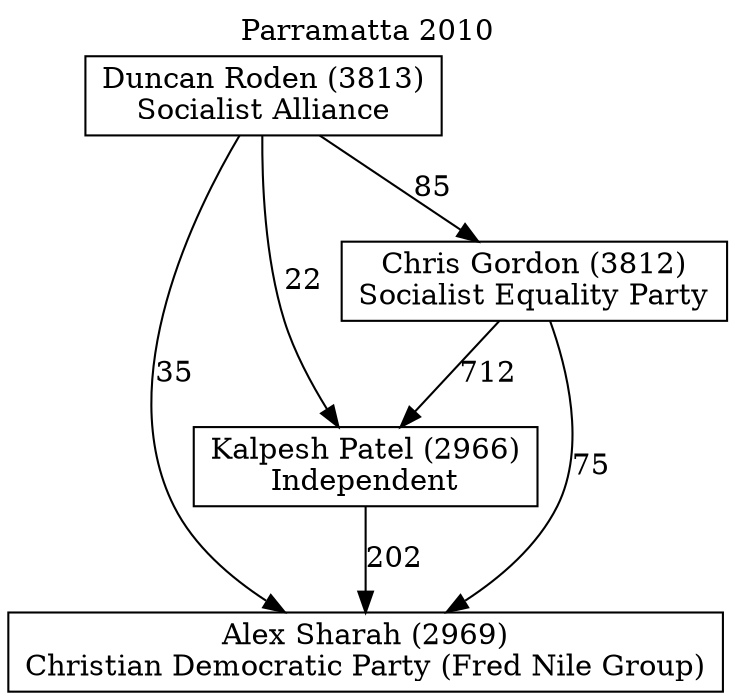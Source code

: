 // House preference flow
digraph "Alex Sharah (2969)_Parramatta_2010" {
	graph [label="Parramatta 2010" labelloc=t mclimit=2]
	node [shape=box]
	"Alex Sharah (2969)" [label="Alex Sharah (2969)
Christian Democratic Party (Fred Nile Group)"]
	"Kalpesh Patel (2966)" [label="Kalpesh Patel (2966)
Independent"]
	"Chris Gordon (3812)" [label="Chris Gordon (3812)
Socialist Equality Party"]
	"Duncan Roden (3813)" [label="Duncan Roden (3813)
Socialist Alliance"]
	"Kalpesh Patel (2966)" -> "Alex Sharah (2969)" [label=202]
	"Chris Gordon (3812)" -> "Kalpesh Patel (2966)" [label=712]
	"Duncan Roden (3813)" -> "Chris Gordon (3812)" [label=85]
	"Chris Gordon (3812)" -> "Alex Sharah (2969)" [label=75]
	"Duncan Roden (3813)" -> "Alex Sharah (2969)" [label=35]
	"Duncan Roden (3813)" -> "Kalpesh Patel (2966)" [label=22]
}
